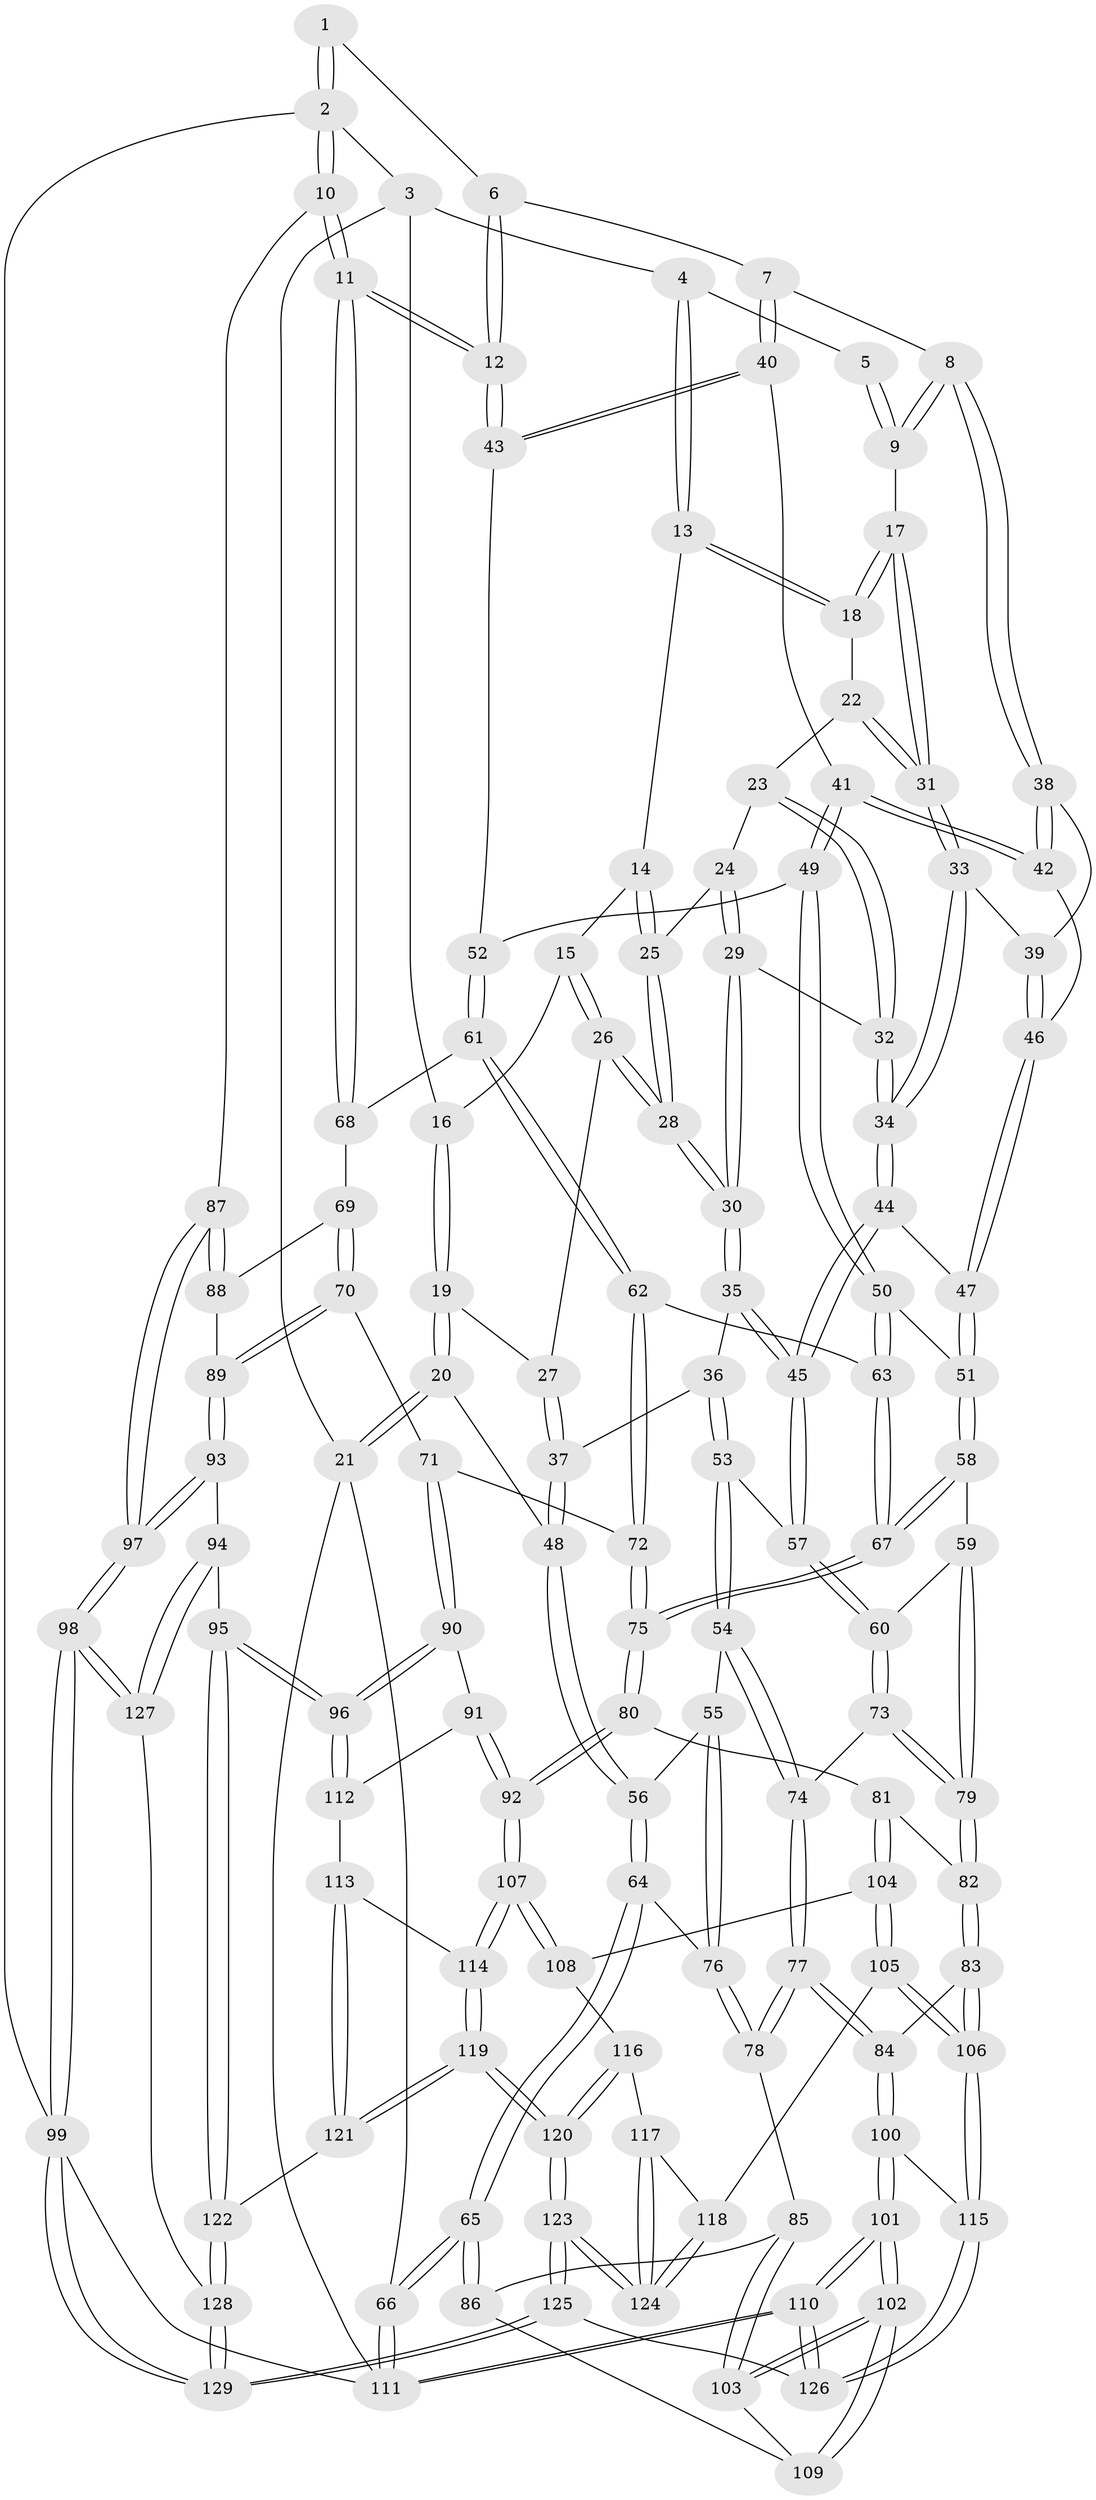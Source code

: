 // coarse degree distribution, {4: 0.34444444444444444, 3: 0.044444444444444446, 2: 0.011111111111111112, 6: 0.18888888888888888, 5: 0.3888888888888889, 8: 0.011111111111111112, 11: 0.011111111111111112}
// Generated by graph-tools (version 1.1) at 2025/06/03/04/25 22:06:15]
// undirected, 129 vertices, 319 edges
graph export_dot {
graph [start="1"]
  node [color=gray90,style=filled];
  1 [pos="+0.9014430712832932+0"];
  2 [pos="+1+0"];
  3 [pos="+0.02076438402368159+0"];
  4 [pos="+0.4739820550583423+0"];
  5 [pos="+0.6505415215161192+0"];
  6 [pos="+0.8930512139501567+0"];
  7 [pos="+0.8126796440285647+0.16136046591601816"];
  8 [pos="+0.729116296079445+0.14536124876751982"];
  9 [pos="+0.7221381826498923+0.1406442497545873"];
  10 [pos="+1+0.30430824025111963"];
  11 [pos="+1+0.3037750855222397"];
  12 [pos="+1+0.27212598767186036"];
  13 [pos="+0.4579017290902719+0"];
  14 [pos="+0.40202458129170393+0.03275342350122723"];
  15 [pos="+0.23921755515900398+0.09821891490702467"];
  16 [pos="+0.12155432665533403+0"];
  17 [pos="+0.6770236227279828+0.15000542681499449"];
  18 [pos="+0.5767043685297996+0.11952347385524996"];
  19 [pos="+0.03485903159426854+0.19692682776516351"];
  20 [pos="+0+0.27143711177669716"];
  21 [pos="+0+0.29221459272013584"];
  22 [pos="+0.5204022809509432+0.17148935083038558"];
  23 [pos="+0.5004053533972939+0.17637254825061238"];
  24 [pos="+0.43945956628303323+0.1308983031132957"];
  25 [pos="+0.4129021488258558+0.10361727960035151"];
  26 [pos="+0.23591422179816546+0.11884298817234731"];
  27 [pos="+0.18260310010492836+0.19395540072230516"];
  28 [pos="+0.3427627286296059+0.22925692860921465"];
  29 [pos="+0.4351873728338445+0.24995864336812032"];
  30 [pos="+0.3414242830428424+0.27029760712592665"];
  31 [pos="+0.5959395989139595+0.2300290890926113"];
  32 [pos="+0.49001638752880666+0.25383372908456986"];
  33 [pos="+0.5861196976927946+0.26173755601682913"];
  34 [pos="+0.5342927434359526+0.3143082396605354"];
  35 [pos="+0.3257499948112876+0.3014272462145118"];
  36 [pos="+0.29308365153730664+0.3163312916021163"];
  37 [pos="+0.2518309244902855+0.31100400822644036"];
  38 [pos="+0.7013233091045495+0.25341459991516974"];
  39 [pos="+0.6594402015939862+0.28730829457902657"];
  40 [pos="+0.861538708173563+0.19916345155326753"];
  41 [pos="+0.7507851500933034+0.34335948899431523"];
  42 [pos="+0.7402520955001417+0.3375760078813383"];
  43 [pos="+1+0.27176804537055876"];
  44 [pos="+0.5334912947901674+0.3260142979741151"];
  45 [pos="+0.45958018494626457+0.39393481060602786"];
  46 [pos="+0.6576394167778526+0.3456423424137237"];
  47 [pos="+0.6222969570423119+0.38004004204947045"];
  48 [pos="+0.1367143671073032+0.37466525654645555"];
  49 [pos="+0.7710401927466669+0.3912398967207793"];
  50 [pos="+0.7210179260498654+0.44000628076066817"];
  51 [pos="+0.6327422413363735+0.4141393982864448"];
  52 [pos="+0.8414349765979048+0.4058421407716408"];
  53 [pos="+0.29975286323430267+0.4864091896237742"];
  54 [pos="+0.2910448596422273+0.49926860287017116"];
  55 [pos="+0.2880521856247949+0.5008457296579174"];
  56 [pos="+0.1463464847416853+0.4284589740396783"];
  57 [pos="+0.4582848349653551+0.44634066374616216"];
  58 [pos="+0.5776111689720063+0.5111253343571797"];
  59 [pos="+0.5481827555197842+0.5096177055108232"];
  60 [pos="+0.479062662546758+0.4811473954222914"];
  61 [pos="+0.8423302482562736+0.4864546095452468"];
  62 [pos="+0.8119962721701262+0.5208315129873446"];
  63 [pos="+0.7300268418665359+0.5134997496804358"];
  64 [pos="+0.10414081284361894+0.5276320266863564"];
  65 [pos="+0+0.6370748779791874"];
  66 [pos="+0+0.6461416282381484"];
  67 [pos="+0.6630851040492246+0.5940533064131556"];
  68 [pos="+0.9252700500542707+0.5190032813742907"];
  69 [pos="+0.9127961108124883+0.5867583061382491"];
  70 [pos="+0.8736718630755169+0.6517170417473173"];
  71 [pos="+0.8704320447496463+0.6517819175554318"];
  72 [pos="+0.84650053269103+0.6394142914251074"];
  73 [pos="+0.4249919735033528+0.5766494446291184"];
  74 [pos="+0.38616188204461166+0.5830172312659371"];
  75 [pos="+0.6703826897065803+0.6471295599900373"];
  76 [pos="+0.24767716620647653+0.5645888688690363"];
  77 [pos="+0.30119597290255834+0.7206313572580645"];
  78 [pos="+0.2457165337552227+0.683516226035116"];
  79 [pos="+0.4925940054099834+0.6739796035621008"];
  80 [pos="+0.6620483122577058+0.6640270042135781"];
  81 [pos="+0.5043660929547226+0.6996254041637933"];
  82 [pos="+0.4993273701409168+0.6980538949145713"];
  83 [pos="+0.41242450255548546+0.7396180963033981"];
  84 [pos="+0.313709653032067+0.7384119625491927"];
  85 [pos="+0.17459633356891194+0.691088053969707"];
  86 [pos="+0.012469571029255146+0.6549797357611231"];
  87 [pos="+1+0.5104440434860295"];
  88 [pos="+1+0.5741752848860082"];
  89 [pos="+0.903994489535647+0.6705118469296111"];
  90 [pos="+0.8271203354312072+0.7391529642121206"];
  91 [pos="+0.7657103573668046+0.7838944955574831"];
  92 [pos="+0.6928225608227297+0.773117015157978"];
  93 [pos="+0.9848957183587802+0.7513009825083922"];
  94 [pos="+0.9080782087399604+0.8451897833237048"];
  95 [pos="+0.9080331885370387+0.8452008217849275"];
  96 [pos="+0.9075539879560108+0.8448843453588475"];
  97 [pos="+1+0.7483933873400631"];
  98 [pos="+1+1"];
  99 [pos="+1+1"];
  100 [pos="+0.2887651984401632+0.8547565882205963"];
  101 [pos="+0.16174988868894952+0.9544135255301366"];
  102 [pos="+0.15309246726920883+0.8972377079125079"];
  103 [pos="+0.15549787633163967+0.8044128526446341"];
  104 [pos="+0.5422539427687156+0.8042207858463356"];
  105 [pos="+0.4964438373446909+0.8632815161817755"];
  106 [pos="+0.46140732344343466+0.8659915447275582"];
  107 [pos="+0.6768991791760515+0.8055521405419017"];
  108 [pos="+0.5971248700673107+0.8243744378630441"];
  109 [pos="+0.08574717332830112+0.7645388396004327"];
  110 [pos="+0+1"];
  111 [pos="+0+1"];
  112 [pos="+0.7834090847249428+0.8050180485995309"];
  113 [pos="+0.7902297521181564+0.8611026071440392"];
  114 [pos="+0.686444636553632+0.8651353563163844"];
  115 [pos="+0.4058025302621582+0.9265928348821266"];
  116 [pos="+0.5926570440399634+0.839114418026968"];
  117 [pos="+0.5756161530445669+0.8769094951148289"];
  118 [pos="+0.5027810614055381+0.8695107244663792"];
  119 [pos="+0.6904151371707741+0.9431315941353894"];
  120 [pos="+0.6511433188141976+0.9966502698033185"];
  121 [pos="+0.8172640232934201+0.9279712948617629"];
  122 [pos="+0.831340503524817+0.9318952101645859"];
  123 [pos="+0.6070046095487849+1"];
  124 [pos="+0.5998727141434355+1"];
  125 [pos="+0.5658333806216864+1"];
  126 [pos="+0.4830639865359737+1"];
  127 [pos="+0.9855281022047419+0.9293378853106392"];
  128 [pos="+0.8732472162060996+1"];
  129 [pos="+0.8748787609428453+1"];
  1 -- 2;
  1 -- 2;
  1 -- 6;
  2 -- 3;
  2 -- 10;
  2 -- 10;
  2 -- 99;
  3 -- 4;
  3 -- 16;
  3 -- 21;
  4 -- 5;
  4 -- 13;
  4 -- 13;
  5 -- 9;
  5 -- 9;
  6 -- 7;
  6 -- 12;
  6 -- 12;
  7 -- 8;
  7 -- 40;
  7 -- 40;
  8 -- 9;
  8 -- 9;
  8 -- 38;
  8 -- 38;
  9 -- 17;
  10 -- 11;
  10 -- 11;
  10 -- 87;
  11 -- 12;
  11 -- 12;
  11 -- 68;
  11 -- 68;
  12 -- 43;
  12 -- 43;
  13 -- 14;
  13 -- 18;
  13 -- 18;
  14 -- 15;
  14 -- 25;
  14 -- 25;
  15 -- 16;
  15 -- 26;
  15 -- 26;
  16 -- 19;
  16 -- 19;
  17 -- 18;
  17 -- 18;
  17 -- 31;
  17 -- 31;
  18 -- 22;
  19 -- 20;
  19 -- 20;
  19 -- 27;
  20 -- 21;
  20 -- 21;
  20 -- 48;
  21 -- 66;
  21 -- 111;
  22 -- 23;
  22 -- 31;
  22 -- 31;
  23 -- 24;
  23 -- 32;
  23 -- 32;
  24 -- 25;
  24 -- 29;
  24 -- 29;
  25 -- 28;
  25 -- 28;
  26 -- 27;
  26 -- 28;
  26 -- 28;
  27 -- 37;
  27 -- 37;
  28 -- 30;
  28 -- 30;
  29 -- 30;
  29 -- 30;
  29 -- 32;
  30 -- 35;
  30 -- 35;
  31 -- 33;
  31 -- 33;
  32 -- 34;
  32 -- 34;
  33 -- 34;
  33 -- 34;
  33 -- 39;
  34 -- 44;
  34 -- 44;
  35 -- 36;
  35 -- 45;
  35 -- 45;
  36 -- 37;
  36 -- 53;
  36 -- 53;
  37 -- 48;
  37 -- 48;
  38 -- 39;
  38 -- 42;
  38 -- 42;
  39 -- 46;
  39 -- 46;
  40 -- 41;
  40 -- 43;
  40 -- 43;
  41 -- 42;
  41 -- 42;
  41 -- 49;
  41 -- 49;
  42 -- 46;
  43 -- 52;
  44 -- 45;
  44 -- 45;
  44 -- 47;
  45 -- 57;
  45 -- 57;
  46 -- 47;
  46 -- 47;
  47 -- 51;
  47 -- 51;
  48 -- 56;
  48 -- 56;
  49 -- 50;
  49 -- 50;
  49 -- 52;
  50 -- 51;
  50 -- 63;
  50 -- 63;
  51 -- 58;
  51 -- 58;
  52 -- 61;
  52 -- 61;
  53 -- 54;
  53 -- 54;
  53 -- 57;
  54 -- 55;
  54 -- 74;
  54 -- 74;
  55 -- 56;
  55 -- 76;
  55 -- 76;
  56 -- 64;
  56 -- 64;
  57 -- 60;
  57 -- 60;
  58 -- 59;
  58 -- 67;
  58 -- 67;
  59 -- 60;
  59 -- 79;
  59 -- 79;
  60 -- 73;
  60 -- 73;
  61 -- 62;
  61 -- 62;
  61 -- 68;
  62 -- 63;
  62 -- 72;
  62 -- 72;
  63 -- 67;
  63 -- 67;
  64 -- 65;
  64 -- 65;
  64 -- 76;
  65 -- 66;
  65 -- 66;
  65 -- 86;
  65 -- 86;
  66 -- 111;
  66 -- 111;
  67 -- 75;
  67 -- 75;
  68 -- 69;
  69 -- 70;
  69 -- 70;
  69 -- 88;
  70 -- 71;
  70 -- 89;
  70 -- 89;
  71 -- 72;
  71 -- 90;
  71 -- 90;
  72 -- 75;
  72 -- 75;
  73 -- 74;
  73 -- 79;
  73 -- 79;
  74 -- 77;
  74 -- 77;
  75 -- 80;
  75 -- 80;
  76 -- 78;
  76 -- 78;
  77 -- 78;
  77 -- 78;
  77 -- 84;
  77 -- 84;
  78 -- 85;
  79 -- 82;
  79 -- 82;
  80 -- 81;
  80 -- 92;
  80 -- 92;
  81 -- 82;
  81 -- 104;
  81 -- 104;
  82 -- 83;
  82 -- 83;
  83 -- 84;
  83 -- 106;
  83 -- 106;
  84 -- 100;
  84 -- 100;
  85 -- 86;
  85 -- 103;
  85 -- 103;
  86 -- 109;
  87 -- 88;
  87 -- 88;
  87 -- 97;
  87 -- 97;
  88 -- 89;
  89 -- 93;
  89 -- 93;
  90 -- 91;
  90 -- 96;
  90 -- 96;
  91 -- 92;
  91 -- 92;
  91 -- 112;
  92 -- 107;
  92 -- 107;
  93 -- 94;
  93 -- 97;
  93 -- 97;
  94 -- 95;
  94 -- 127;
  94 -- 127;
  95 -- 96;
  95 -- 96;
  95 -- 122;
  95 -- 122;
  96 -- 112;
  96 -- 112;
  97 -- 98;
  97 -- 98;
  98 -- 99;
  98 -- 99;
  98 -- 127;
  98 -- 127;
  99 -- 129;
  99 -- 129;
  99 -- 111;
  100 -- 101;
  100 -- 101;
  100 -- 115;
  101 -- 102;
  101 -- 102;
  101 -- 110;
  101 -- 110;
  102 -- 103;
  102 -- 103;
  102 -- 109;
  102 -- 109;
  103 -- 109;
  104 -- 105;
  104 -- 105;
  104 -- 108;
  105 -- 106;
  105 -- 106;
  105 -- 118;
  106 -- 115;
  106 -- 115;
  107 -- 108;
  107 -- 108;
  107 -- 114;
  107 -- 114;
  108 -- 116;
  110 -- 111;
  110 -- 111;
  110 -- 126;
  110 -- 126;
  112 -- 113;
  113 -- 114;
  113 -- 121;
  113 -- 121;
  114 -- 119;
  114 -- 119;
  115 -- 126;
  115 -- 126;
  116 -- 117;
  116 -- 120;
  116 -- 120;
  117 -- 118;
  117 -- 124;
  117 -- 124;
  118 -- 124;
  118 -- 124;
  119 -- 120;
  119 -- 120;
  119 -- 121;
  119 -- 121;
  120 -- 123;
  120 -- 123;
  121 -- 122;
  122 -- 128;
  122 -- 128;
  123 -- 124;
  123 -- 124;
  123 -- 125;
  123 -- 125;
  125 -- 126;
  125 -- 129;
  125 -- 129;
  127 -- 128;
  128 -- 129;
  128 -- 129;
}
